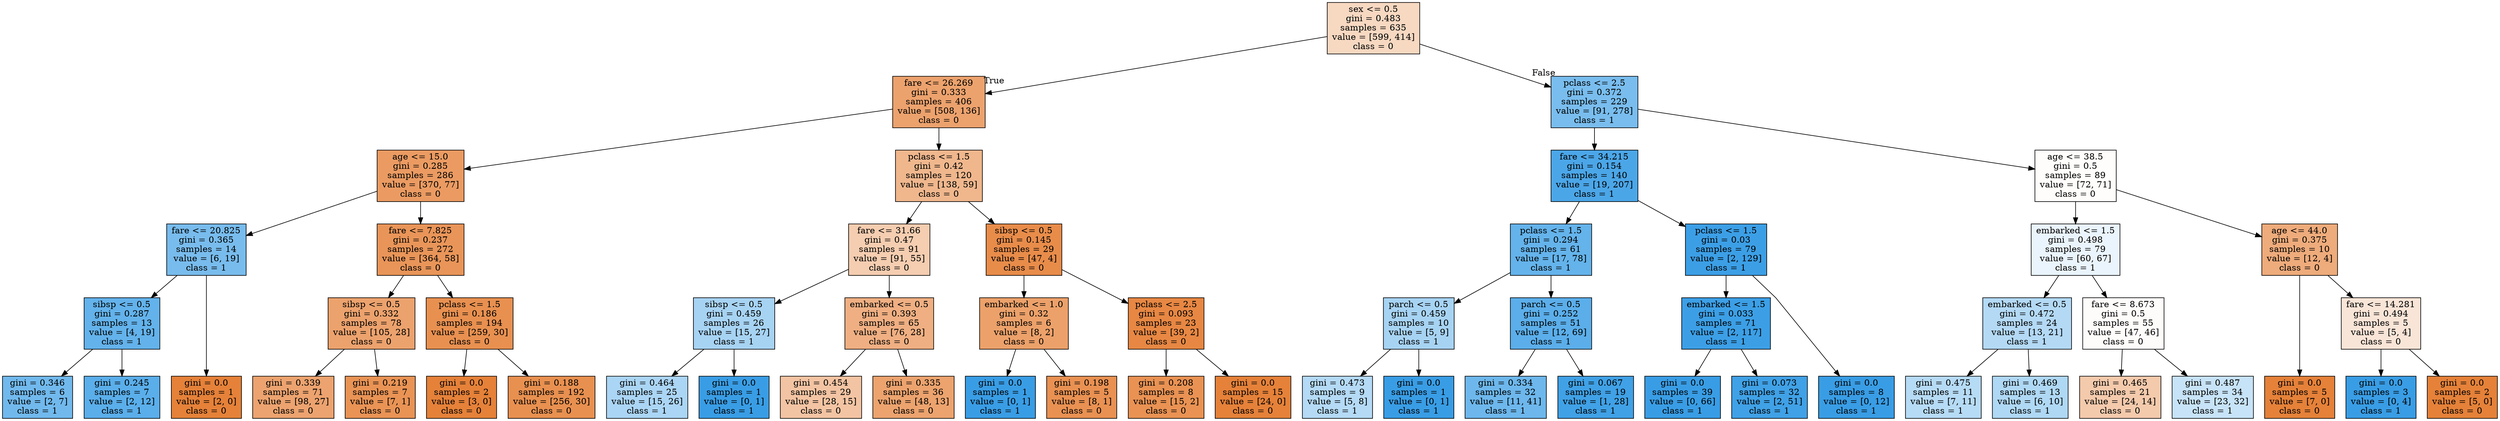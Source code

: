 digraph Tree {
node [shape=box, style="filled", color="black"] ;
graph [ranksep=equally, splines=polyline] ;
0 [label="sex <= 0.5\ngini = 0.483\nsamples = 635\nvalue = [599, 414]\nclass = 0", fillcolor="#e581394f"] ;
1 [label="fare <= 26.269\ngini = 0.333\nsamples = 406\nvalue = [508, 136]\nclass = 0", fillcolor="#e58139bb"] ;
0 -> 1 [labeldistance=2.5, labelangle=45, headlabel="True"] ;
2 [label="age <= 15.0\ngini = 0.285\nsamples = 286\nvalue = [370, 77]\nclass = 0", fillcolor="#e58139ca"] ;
1 -> 2 ;
3 [label="fare <= 20.825\ngini = 0.365\nsamples = 14\nvalue = [6, 19]\nclass = 1", fillcolor="#399de5ae"] ;
2 -> 3 ;
4 [label="sibsp <= 0.5\ngini = 0.287\nsamples = 13\nvalue = [4, 19]\nclass = 1", fillcolor="#399de5c9"] ;
3 -> 4 ;
5 [label="gini = 0.346\nsamples = 6\nvalue = [2, 7]\nclass = 1", fillcolor="#399de5b6"] ;
4 -> 5 ;
6 [label="gini = 0.245\nsamples = 7\nvalue = [2, 12]\nclass = 1", fillcolor="#399de5d4"] ;
4 -> 6 ;
7 [label="gini = 0.0\nsamples = 1\nvalue = [2, 0]\nclass = 0", fillcolor="#e58139ff"] ;
3 -> 7 ;
8 [label="fare <= 7.825\ngini = 0.237\nsamples = 272\nvalue = [364, 58]\nclass = 0", fillcolor="#e58139d6"] ;
2 -> 8 ;
9 [label="sibsp <= 0.5\ngini = 0.332\nsamples = 78\nvalue = [105, 28]\nclass = 0", fillcolor="#e58139bb"] ;
8 -> 9 ;
10 [label="gini = 0.339\nsamples = 71\nvalue = [98, 27]\nclass = 0", fillcolor="#e58139b9"] ;
9 -> 10 ;
11 [label="gini = 0.219\nsamples = 7\nvalue = [7, 1]\nclass = 0", fillcolor="#e58139db"] ;
9 -> 11 ;
12 [label="pclass <= 1.5\ngini = 0.186\nsamples = 194\nvalue = [259, 30]\nclass = 0", fillcolor="#e58139e1"] ;
8 -> 12 ;
13 [label="gini = 0.0\nsamples = 2\nvalue = [3, 0]\nclass = 0", fillcolor="#e58139ff"] ;
12 -> 13 ;
14 [label="gini = 0.188\nsamples = 192\nvalue = [256, 30]\nclass = 0", fillcolor="#e58139e1"] ;
12 -> 14 ;
15 [label="pclass <= 1.5\ngini = 0.42\nsamples = 120\nvalue = [138, 59]\nclass = 0", fillcolor="#e5813992"] ;
1 -> 15 ;
16 [label="fare <= 31.66\ngini = 0.47\nsamples = 91\nvalue = [91, 55]\nclass = 0", fillcolor="#e5813965"] ;
15 -> 16 ;
17 [label="sibsp <= 0.5\ngini = 0.459\nsamples = 26\nvalue = [15, 27]\nclass = 1", fillcolor="#399de571"] ;
16 -> 17 ;
18 [label="gini = 0.464\nsamples = 25\nvalue = [15, 26]\nclass = 1", fillcolor="#399de56c"] ;
17 -> 18 ;
19 [label="gini = 0.0\nsamples = 1\nvalue = [0, 1]\nclass = 1", fillcolor="#399de5ff"] ;
17 -> 19 ;
20 [label="embarked <= 0.5\ngini = 0.393\nsamples = 65\nvalue = [76, 28]\nclass = 0", fillcolor="#e58139a1"] ;
16 -> 20 ;
21 [label="gini = 0.454\nsamples = 29\nvalue = [28, 15]\nclass = 0", fillcolor="#e5813976"] ;
20 -> 21 ;
22 [label="gini = 0.335\nsamples = 36\nvalue = [48, 13]\nclass = 0", fillcolor="#e58139ba"] ;
20 -> 22 ;
23 [label="sibsp <= 0.5\ngini = 0.145\nsamples = 29\nvalue = [47, 4]\nclass = 0", fillcolor="#e58139e9"] ;
15 -> 23 ;
24 [label="embarked <= 1.0\ngini = 0.32\nsamples = 6\nvalue = [8, 2]\nclass = 0", fillcolor="#e58139bf"] ;
23 -> 24 ;
25 [label="gini = 0.0\nsamples = 1\nvalue = [0, 1]\nclass = 1", fillcolor="#399de5ff"] ;
24 -> 25 ;
26 [label="gini = 0.198\nsamples = 5\nvalue = [8, 1]\nclass = 0", fillcolor="#e58139df"] ;
24 -> 26 ;
27 [label="pclass <= 2.5\ngini = 0.093\nsamples = 23\nvalue = [39, 2]\nclass = 0", fillcolor="#e58139f2"] ;
23 -> 27 ;
28 [label="gini = 0.208\nsamples = 8\nvalue = [15, 2]\nclass = 0", fillcolor="#e58139dd"] ;
27 -> 28 ;
29 [label="gini = 0.0\nsamples = 15\nvalue = [24, 0]\nclass = 0", fillcolor="#e58139ff"] ;
27 -> 29 ;
30 [label="pclass <= 2.5\ngini = 0.372\nsamples = 229\nvalue = [91, 278]\nclass = 1", fillcolor="#399de5ac"] ;
0 -> 30 [labeldistance=2.5, labelangle=-45, headlabel="False"] ;
31 [label="fare <= 34.215\ngini = 0.154\nsamples = 140\nvalue = [19, 207]\nclass = 1", fillcolor="#399de5e8"] ;
30 -> 31 ;
32 [label="pclass <= 1.5\ngini = 0.294\nsamples = 61\nvalue = [17, 78]\nclass = 1", fillcolor="#399de5c7"] ;
31 -> 32 ;
33 [label="parch <= 0.5\ngini = 0.459\nsamples = 10\nvalue = [5, 9]\nclass = 1", fillcolor="#399de571"] ;
32 -> 33 ;
34 [label="gini = 0.473\nsamples = 9\nvalue = [5, 8]\nclass = 1", fillcolor="#399de560"] ;
33 -> 34 ;
35 [label="gini = 0.0\nsamples = 1\nvalue = [0, 1]\nclass = 1", fillcolor="#399de5ff"] ;
33 -> 35 ;
36 [label="parch <= 0.5\ngini = 0.252\nsamples = 51\nvalue = [12, 69]\nclass = 1", fillcolor="#399de5d3"] ;
32 -> 36 ;
37 [label="gini = 0.334\nsamples = 32\nvalue = [11, 41]\nclass = 1", fillcolor="#399de5bb"] ;
36 -> 37 ;
38 [label="gini = 0.067\nsamples = 19\nvalue = [1, 28]\nclass = 1", fillcolor="#399de5f6"] ;
36 -> 38 ;
39 [label="pclass <= 1.5\ngini = 0.03\nsamples = 79\nvalue = [2, 129]\nclass = 1", fillcolor="#399de5fb"] ;
31 -> 39 ;
40 [label="embarked <= 1.5\ngini = 0.033\nsamples = 71\nvalue = [2, 117]\nclass = 1", fillcolor="#399de5fb"] ;
39 -> 40 ;
41 [label="gini = 0.0\nsamples = 39\nvalue = [0, 66]\nclass = 1", fillcolor="#399de5ff"] ;
40 -> 41 ;
42 [label="gini = 0.073\nsamples = 32\nvalue = [2, 51]\nclass = 1", fillcolor="#399de5f5"] ;
40 -> 42 ;
43 [label="gini = 0.0\nsamples = 8\nvalue = [0, 12]\nclass = 1", fillcolor="#399de5ff"] ;
39 -> 43 ;
44 [label="age <= 38.5\ngini = 0.5\nsamples = 89\nvalue = [72, 71]\nclass = 0", fillcolor="#e5813904"] ;
30 -> 44 ;
45 [label="embarked <= 1.5\ngini = 0.498\nsamples = 79\nvalue = [60, 67]\nclass = 1", fillcolor="#399de51b"] ;
44 -> 45 ;
46 [label="embarked <= 0.5\ngini = 0.472\nsamples = 24\nvalue = [13, 21]\nclass = 1", fillcolor="#399de561"] ;
45 -> 46 ;
47 [label="gini = 0.475\nsamples = 11\nvalue = [7, 11]\nclass = 1", fillcolor="#399de55d"] ;
46 -> 47 ;
48 [label="gini = 0.469\nsamples = 13\nvalue = [6, 10]\nclass = 1", fillcolor="#399de566"] ;
46 -> 48 ;
49 [label="fare <= 8.673\ngini = 0.5\nsamples = 55\nvalue = [47, 46]\nclass = 0", fillcolor="#e5813905"] ;
45 -> 49 ;
50 [label="gini = 0.465\nsamples = 21\nvalue = [24, 14]\nclass = 0", fillcolor="#e581396a"] ;
49 -> 50 ;
51 [label="gini = 0.487\nsamples = 34\nvalue = [23, 32]\nclass = 1", fillcolor="#399de548"] ;
49 -> 51 ;
52 [label="age <= 44.0\ngini = 0.375\nsamples = 10\nvalue = [12, 4]\nclass = 0", fillcolor="#e58139aa"] ;
44 -> 52 ;
53 [label="gini = 0.0\nsamples = 5\nvalue = [7, 0]\nclass = 0", fillcolor="#e58139ff"] ;
52 -> 53 ;
54 [label="fare <= 14.281\ngini = 0.494\nsamples = 5\nvalue = [5, 4]\nclass = 0", fillcolor="#e5813933"] ;
52 -> 54 ;
55 [label="gini = 0.0\nsamples = 3\nvalue = [0, 4]\nclass = 1", fillcolor="#399de5ff"] ;
54 -> 55 ;
56 [label="gini = 0.0\nsamples = 2\nvalue = [5, 0]\nclass = 0", fillcolor="#e58139ff"] ;
54 -> 56 ;
{rank=same ; 0} ;
{rank=same ; 1; 30} ;
{rank=same ; 2; 15; 31; 44} ;
{rank=same ; 3; 8; 16; 23; 32; 39; 45; 52} ;
{rank=same ; 4; 9; 12; 17; 20; 24; 27; 33; 36; 40; 46; 49; 54} ;
{rank=same ; 5; 6; 7; 10; 11; 13; 14; 18; 19; 21; 22; 25; 26; 28; 29; 34; 35; 37; 38; 41; 42; 43; 47; 48; 50; 51; 53; 55; 56} ;
}